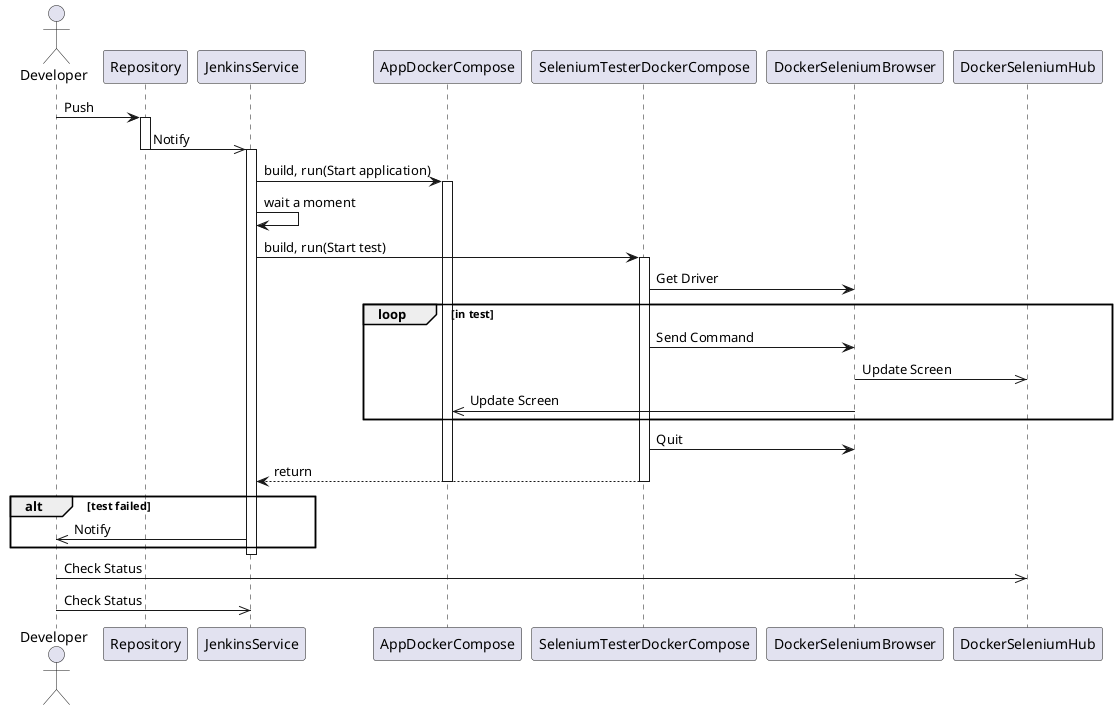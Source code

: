 @startuml

actor Developer

Developer -> Repository : Push
activate Repository
Repository ->> JenkinsService : Notify
deactivate Repository
activate JenkinsService

JenkinsService -> AppDockerCompose : build, run(Start application)
activate AppDockerCompose
JenkinsService -> JenkinsService : wait a moment
JenkinsService -> SeleniumTesterDockerCompose : build, run(Start test)

activate SeleniumTesterDockerCompose
SeleniumTesterDockerCompose -> DockerSeleniumBrowser : Get Driver
loop in test
    SeleniumTesterDockerCompose -> DockerSeleniumBrowser : Send Command
    DockerSeleniumBrowser ->> DockerSeleniumHub: Update Screen
    DockerSeleniumBrowser ->> AppDockerCompose: Update Screen
end
SeleniumTesterDockerCompose -> DockerSeleniumBrowser : Quit
SeleniumTesterDockerCompose --> JenkinsService : return
deactivate SeleniumTesterDockerCompose
deactivate AppDockerCompose
alt test failed 
JenkinsService ->> Developer : Notify
end
deactivate JenkinsService
Developer ->> DockerSeleniumHub : Check Status
Developer ->> JenkinsService : Check Status
@enduml
